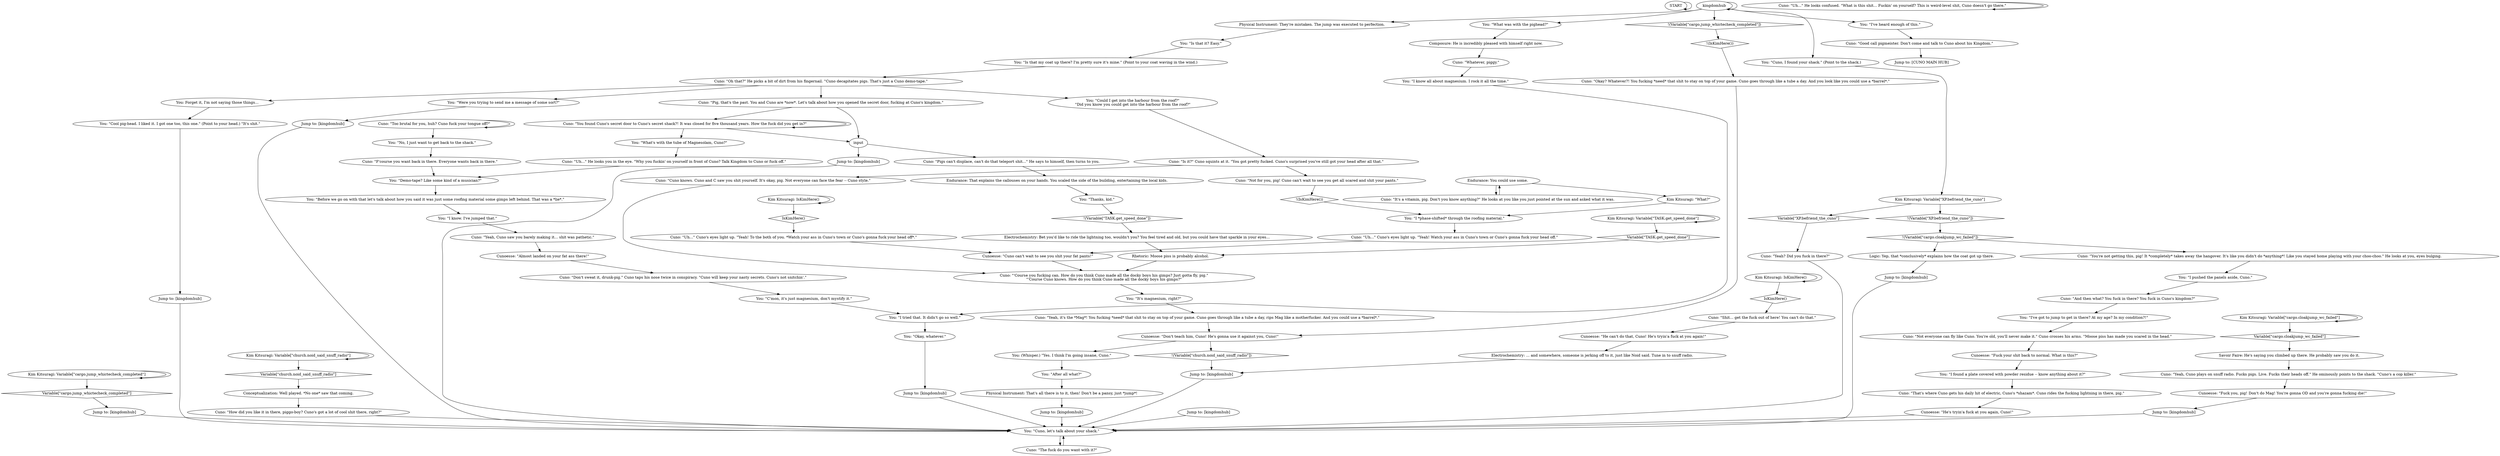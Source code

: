 # YARD / CUNO SHACK
# Talk to Cuno about the content relating to his shack (after you've been inside)
# ==================================================
digraph G {
	  0 [label="START"];
	  1 [label="input"];
	  2 [label="You: \"I *phase-shifted* through the roofing material.\""];
	  3 [label="Cuno: \"Uh...\" He looks confused. \"What is this shit... Fuckin' on yourself? This is weird-level shit, Cuno doesn't go there.\""];
	  4 [label="Cunoesse: \"Fuck your shit back to normal. What is this?\""];
	  5 [label="Rhetoric: Moose piss is probably alcohol."];
	  6 [label="Jump to: [kingdomhub]"];
	  7 [label="You: \"I know. I've jumped that.\""];
	  8 [label="Cuno: \"Pig, that's the past. You and Cuno are *now*. Let's talk about how you opened the secret door, fucking at Cuno's kingdom.\""];
	  9 [label="You: \"Demo-tape? Like some kind of a musician?\""];
	  10 [label="Jump to: [kingdomhub]"];
	  11 [label="Kim Kitsuragi: IsKimHere()"];
	  12 [label="IsKimHere()", shape=diamond];
	  13 [label="!(IsKimHere())", shape=diamond];
	  14 [label="Cunoesse: \"Cuno can't wait to see you shit your fat pants!\""];
	  15 [label="Composure: He is incredibly pleased with himself right now."];
	  16 [label="Cuno: \"Oh that?\" He picks a bit of dirt from his fingernail. \"Cuno decapitates pigs. That's just a Cuno demo-tape.\""];
	  17 [label="Cuno: \"Is it?\" Cuno squints at it. \"You got pretty fucked. Cuno's surprised you've still got your head after all that.\""];
	  18 [label="Cuno: \"'Course you fucking can. How do you think Cuno made all the docky boys his gimps? Just gotta fly, pig.\"\n\"'Course Cuno knows. How do you think Cuno made all the docky boys his gimps?\""];
	  19 [label="Physical Instrument: That's all there is to it, then! Don't be a pansy, just *jump*!"];
	  20 [label="Cuno: \"Don't sweat it, drunk-pig.\" Cuno taps his nose twice in conspiracy. \"Cuno will keep your nasty secrets. Cuno's not snitchin'.\""];
	  21 [label="Physical Instrument: They're mistaken. The jump was executed to perfection."];
	  22 [label="You: \"What's with the tube of Magnesolam, Cuno?\""];
	  23 [label="You: \"Before we go on with that let's talk about how you said it was just some roofing material some gimps left behind. That was a *lie*.\""];
	  24 [label="Cuno: \"Yeah, Cuno plays on snuff radio. Fucks pigs. Live. Fucks their heads off.\" He ominously points to the shack. \"Cuno's a cop killer.\""];
	  25 [label="Endurance: That explains the callouses on your hands. You scaled the side of the building, entertaining the local kids."];
	  26 [label="Cuno: \"How did you like it in there, piggo-boy? Cuno's got a lot of cool shit there, right?\""];
	  27 [label="Jump to: [kingdomhub]"];
	  28 [label="Cuno: \"Okay? Whatever?! You fucking *need* that shit to stay on top of your game. Cuno goes through like a tube a day. And you look like you could use a *barrel*.\""];
	  29 [label="Cuno: \"Uh...\" Cuno's eyes light up. \"Yeah! Watch your ass in Cuno's town or Cuno's gonna fuck your head off.\""];
	  30 [label="Cuno: \"Shit... get the fuck out of here! You can't do that.\""];
	  31 [label="Kim Kitsuragi: \"What?\""];
	  32 [label="You: \"It's magnesium, right?\""];
	  33 [label="Kim Kitsuragi: Variable[\"cargo.jump_whictecheck_completed\"]"];
	  34 [label="Variable[\"cargo.jump_whictecheck_completed\"]", shape=diamond];
	  35 [label="!(Variable[\"cargo.jump_whictecheck_completed\"])", shape=diamond];
	  36 [label="You: \"I found a plate covered with powder residue -- know anything about it?\""];
	  37 [label="Conceptualization: Well played. *No one* saw that coming."];
	  38 [label="Electrochemistry: ... and somewhere, someone is jerking off to it, just like Noid said. Tune in to snuff radio."];
	  39 [label="Cuno: \"Pigs can't displace, can't do that teleport shit...\" He says to himself, then turns to you."];
	  40 [label="You: \"Cuno, I found your shack.\" (Point to the shack.)"];
	  41 [label="You: \"I've heard enough of this.\""];
	  42 [label="You: \"Is that my coat up there? I'm pretty sure it's mine.\" (Point to your coat waving in the wind.)"];
	  43 [label="Cuno: \"Not for you, pig! Cuno can't wait to see you get all scared and shit your pants.\""];
	  44 [label="You: \"After all what?\""];
	  45 [label="Cuno: \"Uh...\" He looks you in the eye. \"Why you fuckin' on yourself in front of Cuno? Talk Kingdom to Cuno or fuck off.\""];
	  46 [label="Cuno: \"It's a vitamin, pig. Don't you know anything?\" He looks at you like you just pointed at the sun and asked what it was."];
	  47 [label="You: \"Okay, whatever.\""];
	  48 [label="Cuno: \"Cuno knows. Cuno and C saw you shit yourself. It's okay, pig. Not everyone can face the fear -- Cuno style.\""];
	  49 [label="You: \"Thanks, kid.\""];
	  50 [label="Logic: Yep, that *conclusively* explains how the coat got up there."];
	  51 [label="You: \"I've got to jump to get in there? At my age? In my condition?!\""];
	  52 [label="Cunoesse: \"He's tryin'a fuck at you again, Cuno!\""];
	  53 [label="Kim Kitsuragi: Variable[\"TASK.get_speed_done\"]"];
	  54 [label="Variable[\"TASK.get_speed_done\"]", shape=diamond];
	  55 [label="!(Variable[\"TASK.get_speed_done\"])", shape=diamond];
	  56 [label="Cuno: \"Whatever, piggy.\""];
	  57 [label="Jump to: [kingdomhub]"];
	  58 [label="Kim Kitsuragi: IsKimHere()"];
	  59 [label="IsKimHere()", shape=diamond];
	  60 [label="!(IsKimHere())", shape=diamond];
	  61 [label="Kim Kitsuragi: Variable[\"cargo.cloakjump_wc_failed\"]"];
	  62 [label="Variable[\"cargo.cloakjump_wc_failed\"]", shape=diamond];
	  63 [label="!(Variable[\"cargo.cloakjump_wc_failed\"])", shape=diamond];
	  64 [label="Cuno: \"You found Cuno's secret door to Cuno's secret shack?! It was closed for five thousand years. How the fuck did you get in?\""];
	  65 [label="You: \"I pushed the panels aside, Cuno.\""];
	  66 [label="Cunoesse: \"Fuck you, pig! Don't do Mag! You're gonna OD and you're gonna fucking die!\""];
	  67 [label="Kim Kitsuragi: Variable[\"church.noid_said_snuff_radio\"]"];
	  68 [label="Variable[\"church.noid_said_snuff_radio\"]", shape=diamond];
	  69 [label="!(Variable[\"church.noid_said_snuff_radio\"])", shape=diamond];
	  70 [label="You: \"I know all about magnesium. I rock it all the time.\""];
	  71 [label="Jump to: [kingdomhub]"];
	  72 [label="Jump to: [kingdomhub]"];
	  73 [label="You: \"Cuno, let's talk about your shack.\""];
	  74 [label="kingdomhub"];
	  75 [label="You: \"Could I get into the harbour from the roof?\"\n\"Did you know you could get into the harbour from the roof?\""];
	  76 [label="You: \"Cool pig-head. I liked it. I got one too, this one.\" (Point to your head.) \"It's shit.\""];
	  77 [label="Cuno: \"Too brutal for you, huh? Cuno fuck your tongue off?\""];
	  78 [label="You: (Whisper.) \"Yes. I think I'm going insane, Cuno.\""];
	  79 [label="You: \"C'mon, it's just magnesium, don't mystify it.\""];
	  80 [label="Savoir Faire: He's saying you climbed up there. He probably saw you do it."];
	  81 [label="You: \"I tried that. It didn't go so well.\""];
	  82 [label="Cuno: \"You're not getting this, pig! It *completely* takes away the hangover. It's like you didn't do *anything*! Like you stayed home playing with your choo-choo.\" He looks at you, eyes bulging."];
	  83 [label="You: \"Is that it? Easy.\""];
	  84 [label="Jump to: [kingdomhub]"];
	  85 [label="Cuno: \"Yeah? Did you fuck in there?\""];
	  86 [label="You: Forget it, I'm not saying those things..."];
	  87 [label="You: \"Were you trying to send me a message of some sort?\""];
	  88 [label="Cuno: \"Good call pigmeister. Don't come and talk to Cuno about his Kingdom.\""];
	  89 [label="Kim Kitsuragi: Variable[\"XP.befriend_the_cuno\"]"];
	  90 [label="Variable[\"XP.befriend_the_cuno\"]", shape=diamond];
	  91 [label="!(Variable[\"XP.befriend_the_cuno\"])", shape=diamond];
	  92 [label="Cuno: \"And then what? You fuck in there? You fuck in Cuno's kingdom?\""];
	  93 [label="Cunoesse: \"Don't teach him, Cuno! He's gonna use it against you, Cuno!\""];
	  94 [label="Cuno: \"The fuck do you want with it?\""];
	  95 [label="Cuno: \"Yeah, Cuno saw you barely making it... shit was pathetic.\""];
	  96 [label="You: \"No, I just want to get back to the shack.\""];
	  97 [label="Jump to: [kingdomhub]"];
	  98 [label="Cuno: \"That's where Cuno gets his daily hit of electric, Cuno's *shazam*. Cuno rides the fucking lightning in there, pig.\""];
	  99 [label="Electrochemistry: Bet you'd like to ride the lightning too, wouldn't you? You feel tired and old, but you could have that sparkle in your eyes..."];
	  100 [label="You: \"What was with the pighead?\""];
	  101 [label="Cuno: \"Not everyone can fly like Cuno. You're old, you'll never make it.\" Cuno crosses his arms. \"Moose piss has made you scared in the head.\""];
	  102 [label="Cunoesse: \"He can't do that, Cuno! He's tryin'a fuck at you again!\""];
	  103 [label="Cuno: \"F'course you want back in there. Everyone wants back in there.\""];
	  104 [label="Jump to: [CUNO MAIN HUB]"];
	  105 [label="Cuno: \"Uh...\" Cuno's eyes light up. \"Yeah! To the both of you. *Watch your ass in Cuno's town or Cuno's gonna fuck your head off*.\""];
	  106 [label="Jump to: [kingdomhub]"];
	  107 [label="Cuno: \"Yeah, it's the *Mag*! You fucking *need* that shit to stay on top of your game. Cuno goes through like a tube a day, rips Mag like a motherfucker. And you could use a *barrel*.\""];
	  108 [label="Endurance: You could use some."];
	  109 [label="Jump to: [kingdomhub]"];
	  110 [label="Cunoesse: \"Almost landed on your fat ass there!\""];
	  0 -> 0
	  1 -> 72
	  1 -> 39
	  2 -> 29
	  3 -> 3
	  4 -> 36
	  5 -> 18
	  6 -> 73
	  7 -> 95
	  8 -> 64
	  8 -> 1
	  9 -> 23
	  10 -> 73
	  11 -> 11
	  11 -> 12
	  12 -> 30
	  13 -> 2
	  14 -> 18
	  15 -> 56
	  16 -> 8
	  16 -> 75
	  16 -> 86
	  16 -> 87
	  17 -> 48
	  17 -> 43
	  18 -> 32
	  19 -> 97
	  20 -> 79
	  21 -> 83
	  22 -> 45
	  23 -> 7
	  24 -> 66
	  25 -> 49
	  26 -> 73
	  27 -> 73
	  28 -> 93
	  29 -> 14
	  30 -> 102
	  31 -> 2
	  32 -> 107
	  33 -> 33
	  33 -> 34
	  34 -> 6
	  35 -> 60
	  36 -> 98
	  37 -> 26
	  38 -> 106
	  39 -> 25
	  40 -> 89
	  41 -> 88
	  42 -> 16
	  43 -> 13
	  44 -> 19
	  45 -> 9
	  46 -> 108
	  47 -> 27
	  48 -> 18
	  49 -> 55
	  50 -> 71
	  51 -> 101
	  52 -> 73
	  53 -> 53
	  53 -> 54
	  54 -> 5
	  55 -> 99
	  56 -> 70
	  57 -> 73
	  58 -> 58
	  58 -> 59
	  59 -> 105
	  60 -> 28
	  61 -> 61
	  61 -> 62
	  62 -> 80
	  63 -> 82
	  63 -> 50
	  64 -> 64
	  64 -> 1
	  64 -> 22
	  65 -> 92
	  66 -> 109
	  67 -> 67
	  67 -> 68
	  68 -> 37
	  69 -> 106
	  70 -> 81
	  71 -> 73
	  72 -> 73
	  73 -> 94
	  74 -> 35
	  74 -> 100
	  74 -> 40
	  74 -> 41
	  74 -> 74
	  74 -> 21
	  75 -> 17
	  76 -> 10
	  77 -> 96
	  77 -> 77
	  78 -> 44
	  79 -> 81
	  80 -> 24
	  81 -> 47
	  82 -> 65
	  83 -> 42
	  84 -> 73
	  85 -> 73
	  86 -> 76
	  87 -> 57
	  88 -> 104
	  89 -> 90
	  89 -> 91
	  90 -> 85
	  91 -> 63
	  92 -> 51
	  93 -> 69
	  93 -> 78
	  94 -> 73
	  95 -> 110
	  96 -> 103
	  97 -> 73
	  98 -> 52
	  99 -> 5
	  100 -> 15
	  101 -> 4
	  102 -> 38
	  103 -> 9
	  105 -> 14
	  106 -> 73
	  107 -> 93
	  108 -> 46
	  108 -> 31
	  109 -> 73
	  110 -> 20
}

